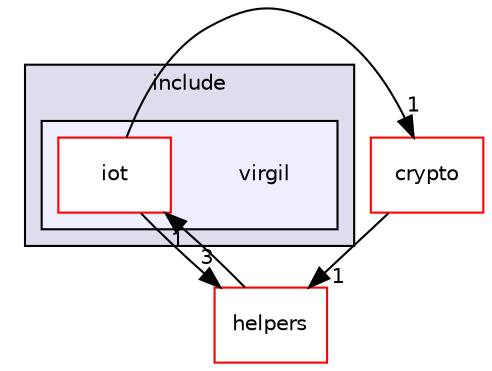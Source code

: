 digraph "virgil" {
  compound=true
  node [ fontsize="10", fontname="Helvetica"];
  edge [ labelfontsize="10", labelfontname="Helvetica"];
  subgraph clusterdir_b776d88c6417a47b031082d287e3c61a {
    graph [ bgcolor="#ddddee", pencolor="black", label="include" fontname="Helvetica", fontsize="10", URL="dir_b776d88c6417a47b031082d287e3c61a.html"]
  subgraph clusterdir_b921252090e21c145b911b4c32b0877e {
    graph [ bgcolor="#eeeeff", pencolor="black", label="" URL="dir_b921252090e21c145b911b4c32b0877e.html"];
    dir_b921252090e21c145b911b4c32b0877e [shape=plaintext label="virgil"];
    dir_932aef7d504f21d3e635745840b9865d [shape=box label="iot" color="red" fillcolor="white" style="filled" URL="dir_932aef7d504f21d3e635745840b9865d.html"];
  }
  }
  dir_fdd8a560e62e0c17cb1c1d2c36eb6160 [shape=box label="crypto" fillcolor="white" style="filled" color="red" URL="dir_fdd8a560e62e0c17cb1c1d2c36eb6160.html"];
  dir_861f50189fda057e6c57d1c1130602b3 [shape=box label="helpers" fillcolor="white" style="filled" color="red" URL="dir_861f50189fda057e6c57d1c1130602b3.html"];
  dir_861f50189fda057e6c57d1c1130602b3->dir_932aef7d504f21d3e635745840b9865d [headlabel="1", labeldistance=1.5 headhref="dir_000052_000071.html"];
  dir_fdd8a560e62e0c17cb1c1d2c36eb6160->dir_861f50189fda057e6c57d1c1130602b3 [headlabel="1", labeldistance=1.5 headhref="dir_000014_000052.html"];
  dir_932aef7d504f21d3e635745840b9865d->dir_fdd8a560e62e0c17cb1c1d2c36eb6160 [headlabel="1", labeldistance=1.5 headhref="dir_000071_000014.html"];
  dir_932aef7d504f21d3e635745840b9865d->dir_861f50189fda057e6c57d1c1130602b3 [headlabel="3", labeldistance=1.5 headhref="dir_000071_000052.html"];
}
